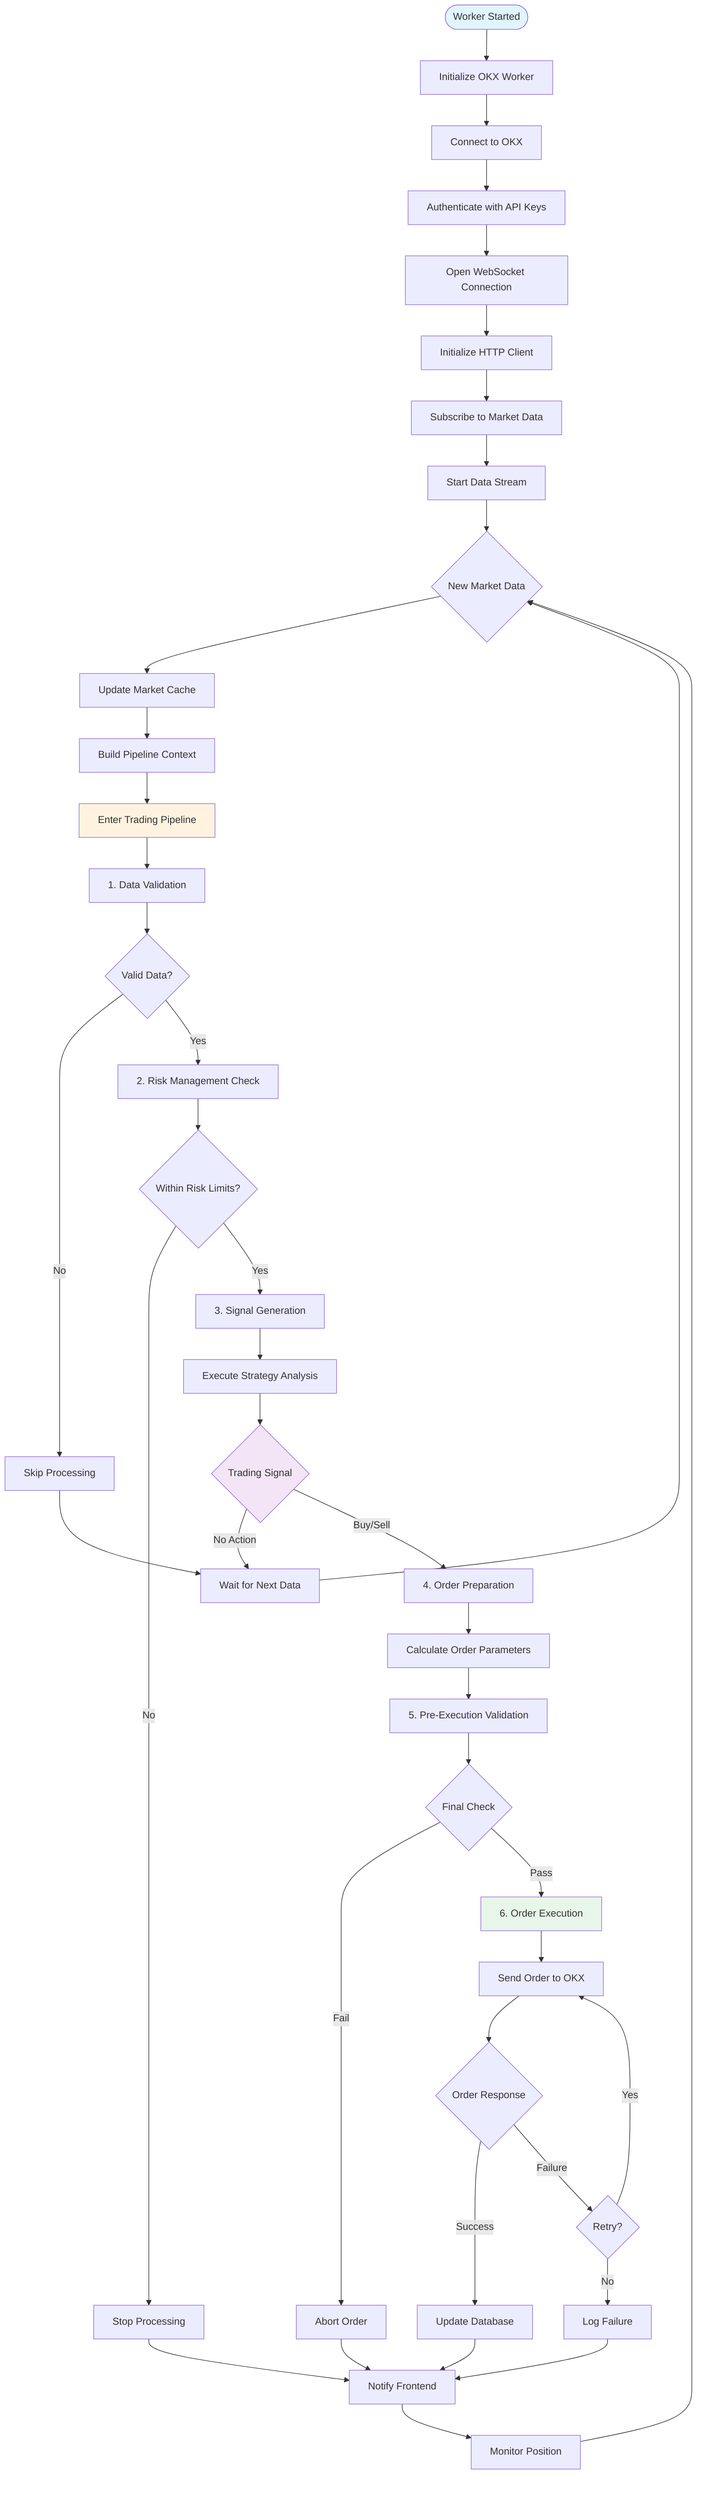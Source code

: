 graph TB
    Start([Worker Started]) --> Init[Initialize OKX Worker]
    Init --> Connect[Connect to OKX]

    Connect --> Auth[Authenticate with API Keys]
    Auth --> WS[Open WebSocket Connection]
    WS --> HTTP[Initialize HTTP Client]

    HTTP --> Subscribe[Subscribe to Market Data]
    Subscribe --> Stream[Start Data Stream]

    Stream --> MarketData{New Market Data}
    MarketData --> Cache[Update Market Cache]
    Cache --> Context[Build Pipeline Context]

    Context --> Pipeline[Enter Trading Pipeline]

    Pipeline --> Step1[1. Data Validation]
    Step1 --> Valid{Valid Data?}
    Valid -->|No| Skip[Skip Processing]
    Valid -->|Yes| Step2[2. Risk Management Check]

    Step2 --> Risk{Within Risk Limits?}
    Risk -->|No| Stop[Stop Processing]
    Risk -->|Yes| Step3[3. Signal Generation]

    Step3 --> Strategy[Execute Strategy Analysis]
    Strategy --> Signal{Trading Signal}

    Signal -->|No Action| Wait[Wait for Next Data]
    Signal -->|Buy/Sell| Step4[4. Order Preparation]

    Step4 --> OrderCalc[Calculate Order Parameters]
    OrderCalc --> Step5[5. Pre-Execution Validation]

    Step5 --> Final{Final Check}
    Final -->|Fail| Abort[Abort Order]
    Final -->|Pass| Step6[6. Order Execution]

    Step6 --> Send[Send Order to OKX]
    Send --> Response{Order Response}

    Response -->|Success| Success[Update Database]
    Response -->|Failure| Retry{Retry?}

    Retry -->|Yes| Send
    Retry -->|No| Failed[Log Failure]

    Success --> Notify[Notify Frontend]
    Failed --> Notify
    Abort --> Notify
    Stop --> Notify
    Skip --> Wait
    Wait --> MarketData
    Notify --> Monitor[Monitor Position]
    Monitor --> MarketData

    style Start fill:#e1f5fe
    style Pipeline fill:#fff3e0
    style Signal fill:#f3e5f5
    style Step6 fill:#e8f5e9
    style Notify fill:#fce4ecYet another pet project